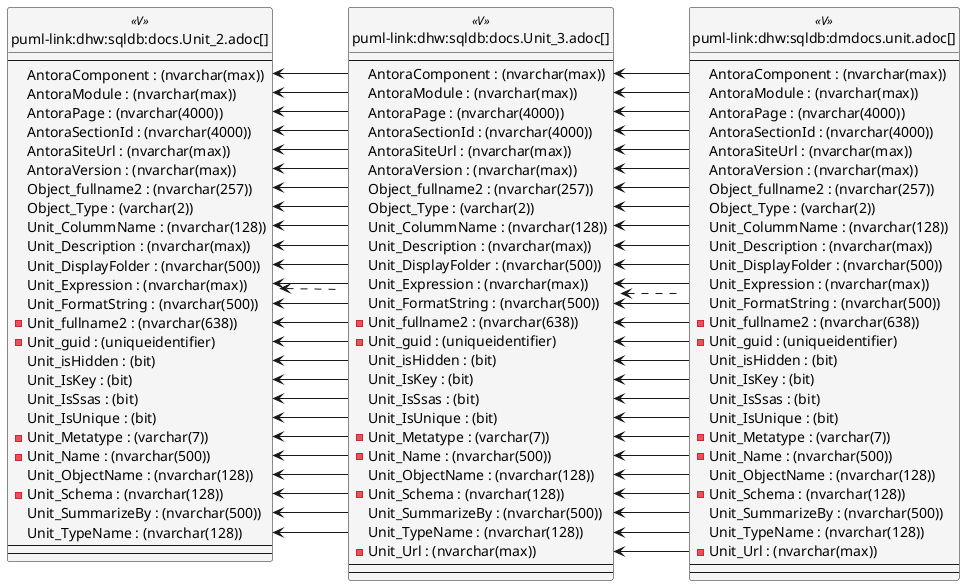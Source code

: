 @startuml
left to right direction
'top to bottom direction
hide circle
'avoide "." issues:
set namespaceSeparator none


skinparam class {
  BackgroundColor White
  BackgroundColor<<FN>> Yellow
  BackgroundColor<<FS>> Yellow
  BackgroundColor<<FT>> LightGray
  BackgroundColor<<IF>> Yellow
  BackgroundColor<<IS>> Yellow
  BackgroundColor<<P>> Aqua
  BackgroundColor<<PC>> Aqua
  BackgroundColor<<SN>> Yellow
  BackgroundColor<<SO>> SlateBlue
  BackgroundColor<<TF>> LightGray
  BackgroundColor<<TR>> Tomato
  BackgroundColor<<U>> White
  BackgroundColor<<V>> WhiteSmoke
  BackgroundColor<<X>> Aqua
  BackgroundColor<<external>> AliceBlue
}


entity "puml-link:dhw:sqldb:dmdocs.unit.adoc[]" as dmdocs.unit << V >> {
  --
  AntoraComponent : (nvarchar(max))
  AntoraModule : (nvarchar(max))
  AntoraPage : (nvarchar(4000))
  AntoraSectionId : (nvarchar(4000))
  AntoraSiteUrl : (nvarchar(max))
  AntoraVersion : (nvarchar(max))
  Object_fullname2 : (nvarchar(257))
  Object_Type : (varchar(2))
  Unit_ColummName : (nvarchar(128))
  Unit_Description : (nvarchar(max))
  Unit_DisplayFolder : (nvarchar(500))
  Unit_Expression : (nvarchar(max))
  Unit_FormatString : (nvarchar(500))
  - Unit_fullname2 : (nvarchar(638))
  - Unit_guid : (uniqueidentifier)
  Unit_isHidden : (bit)
  Unit_IsKey : (bit)
  Unit_IsSsas : (bit)
  Unit_IsUnique : (bit)
  - Unit_Metatype : (varchar(7))
  - Unit_Name : (nvarchar(500))
  Unit_ObjectName : (nvarchar(128))
  - Unit_Schema : (nvarchar(128))
  Unit_SummarizeBy : (nvarchar(500))
  Unit_TypeName : (nvarchar(128))
  - Unit_Url : (nvarchar(max))
  --
  --
}

entity "puml-link:dhw:sqldb:docs.Unit_2.adoc[]" as docs.Unit_2 << V >> {
  --
  AntoraComponent : (nvarchar(max))
  AntoraModule : (nvarchar(max))
  AntoraPage : (nvarchar(4000))
  AntoraSectionId : (nvarchar(4000))
  AntoraSiteUrl : (nvarchar(max))
  AntoraVersion : (nvarchar(max))
  Object_fullname2 : (nvarchar(257))
  Object_Type : (varchar(2))
  Unit_ColummName : (nvarchar(128))
  Unit_Description : (nvarchar(max))
  Unit_DisplayFolder : (nvarchar(500))
  Unit_Expression : (nvarchar(max))
  Unit_FormatString : (nvarchar(500))
  - Unit_fullname2 : (nvarchar(638))
  - Unit_guid : (uniqueidentifier)
  Unit_isHidden : (bit)
  Unit_IsKey : (bit)
  Unit_IsSsas : (bit)
  Unit_IsUnique : (bit)
  - Unit_Metatype : (varchar(7))
  - Unit_Name : (nvarchar(500))
  Unit_ObjectName : (nvarchar(128))
  - Unit_Schema : (nvarchar(128))
  Unit_SummarizeBy : (nvarchar(500))
  Unit_TypeName : (nvarchar(128))
  --
  --
}

entity "puml-link:dhw:sqldb:docs.Unit_3.adoc[]" as docs.Unit_3 << V >> {
  --
  AntoraComponent : (nvarchar(max))
  AntoraModule : (nvarchar(max))
  AntoraPage : (nvarchar(4000))
  AntoraSectionId : (nvarchar(4000))
  AntoraSiteUrl : (nvarchar(max))
  AntoraVersion : (nvarchar(max))
  Object_fullname2 : (nvarchar(257))
  Object_Type : (varchar(2))
  Unit_ColummName : (nvarchar(128))
  Unit_Description : (nvarchar(max))
  Unit_DisplayFolder : (nvarchar(500))
  Unit_Expression : (nvarchar(max))
  Unit_FormatString : (nvarchar(500))
  - Unit_fullname2 : (nvarchar(638))
  - Unit_guid : (uniqueidentifier)
  Unit_isHidden : (bit)
  Unit_IsKey : (bit)
  Unit_IsSsas : (bit)
  Unit_IsUnique : (bit)
  - Unit_Metatype : (varchar(7))
  - Unit_Name : (nvarchar(500))
  Unit_ObjectName : (nvarchar(128))
  - Unit_Schema : (nvarchar(128))
  Unit_SummarizeBy : (nvarchar(500))
  Unit_TypeName : (nvarchar(128))
  - Unit_Url : (nvarchar(max))
  --
  --
}

docs.Unit_2 <.. docs.Unit_3
docs.Unit_3 <.. dmdocs.unit
"docs.Unit_2::AntoraComponent" <-- "docs.Unit_3::AntoraComponent"
"docs.Unit_2::AntoraModule" <-- "docs.Unit_3::AntoraModule"
"docs.Unit_2::AntoraPage" <-- "docs.Unit_3::AntoraPage"
"docs.Unit_2::AntoraSectionId" <-- "docs.Unit_3::AntoraSectionId"
"docs.Unit_2::AntoraSiteUrl" <-- "docs.Unit_3::AntoraSiteUrl"
"docs.Unit_2::AntoraVersion" <-- "docs.Unit_3::AntoraVersion"
"docs.Unit_2::Object_fullname2" <-- "docs.Unit_3::Object_fullname2"
"docs.Unit_2::Object_Type" <-- "docs.Unit_3::Object_Type"
"docs.Unit_2::Unit_ColummName" <-- "docs.Unit_3::Unit_ColummName"
"docs.Unit_2::Unit_Description" <-- "docs.Unit_3::Unit_Description"
"docs.Unit_2::Unit_DisplayFolder" <-- "docs.Unit_3::Unit_DisplayFolder"
"docs.Unit_2::Unit_Expression" <-- "docs.Unit_3::Unit_Expression"
"docs.Unit_2::Unit_FormatString" <-- "docs.Unit_3::Unit_FormatString"
"docs.Unit_2::Unit_fullname2" <-- "docs.Unit_3::Unit_fullname2"
"docs.Unit_2::Unit_guid" <-- "docs.Unit_3::Unit_guid"
"docs.Unit_2::Unit_isHidden" <-- "docs.Unit_3::Unit_isHidden"
"docs.Unit_2::Unit_IsKey" <-- "docs.Unit_3::Unit_IsKey"
"docs.Unit_2::Unit_IsSsas" <-- "docs.Unit_3::Unit_IsSsas"
"docs.Unit_2::Unit_IsUnique" <-- "docs.Unit_3::Unit_IsUnique"
"docs.Unit_2::Unit_Metatype" <-- "docs.Unit_3::Unit_Metatype"
"docs.Unit_2::Unit_Name" <-- "docs.Unit_3::Unit_Name"
"docs.Unit_2::Unit_ObjectName" <-- "docs.Unit_3::Unit_ObjectName"
"docs.Unit_2::Unit_Schema" <-- "docs.Unit_3::Unit_Schema"
"docs.Unit_2::Unit_SummarizeBy" <-- "docs.Unit_3::Unit_SummarizeBy"
"docs.Unit_2::Unit_TypeName" <-- "docs.Unit_3::Unit_TypeName"
"docs.Unit_3::AntoraComponent" <-- "dmdocs.unit::AntoraComponent"
"docs.Unit_3::AntoraModule" <-- "dmdocs.unit::AntoraModule"
"docs.Unit_3::AntoraPage" <-- "dmdocs.unit::AntoraPage"
"docs.Unit_3::AntoraSectionId" <-- "dmdocs.unit::AntoraSectionId"
"docs.Unit_3::AntoraSiteUrl" <-- "dmdocs.unit::AntoraSiteUrl"
"docs.Unit_3::AntoraVersion" <-- "dmdocs.unit::AntoraVersion"
"docs.Unit_3::Object_fullname2" <-- "dmdocs.unit::Object_fullname2"
"docs.Unit_3::Object_Type" <-- "dmdocs.unit::Object_Type"
"docs.Unit_3::Unit_ColummName" <-- "dmdocs.unit::Unit_ColummName"
"docs.Unit_3::Unit_Description" <-- "dmdocs.unit::Unit_Description"
"docs.Unit_3::Unit_DisplayFolder" <-- "dmdocs.unit::Unit_DisplayFolder"
"docs.Unit_3::Unit_Expression" <-- "dmdocs.unit::Unit_Expression"
"docs.Unit_3::Unit_FormatString" <-- "dmdocs.unit::Unit_FormatString"
"docs.Unit_3::Unit_fullname2" <-- "dmdocs.unit::Unit_fullname2"
"docs.Unit_3::Unit_guid" <-- "dmdocs.unit::Unit_guid"
"docs.Unit_3::Unit_isHidden" <-- "dmdocs.unit::Unit_isHidden"
"docs.Unit_3::Unit_IsKey" <-- "dmdocs.unit::Unit_IsKey"
"docs.Unit_3::Unit_IsSsas" <-- "dmdocs.unit::Unit_IsSsas"
"docs.Unit_3::Unit_IsUnique" <-- "dmdocs.unit::Unit_IsUnique"
"docs.Unit_3::Unit_Metatype" <-- "dmdocs.unit::Unit_Metatype"
"docs.Unit_3::Unit_Name" <-- "dmdocs.unit::Unit_Name"
"docs.Unit_3::Unit_ObjectName" <-- "dmdocs.unit::Unit_ObjectName"
"docs.Unit_3::Unit_Schema" <-- "dmdocs.unit::Unit_Schema"
"docs.Unit_3::Unit_SummarizeBy" <-- "dmdocs.unit::Unit_SummarizeBy"
"docs.Unit_3::Unit_TypeName" <-- "dmdocs.unit::Unit_TypeName"
"docs.Unit_3::Unit_Url" <-- "dmdocs.unit::Unit_Url"
@enduml

